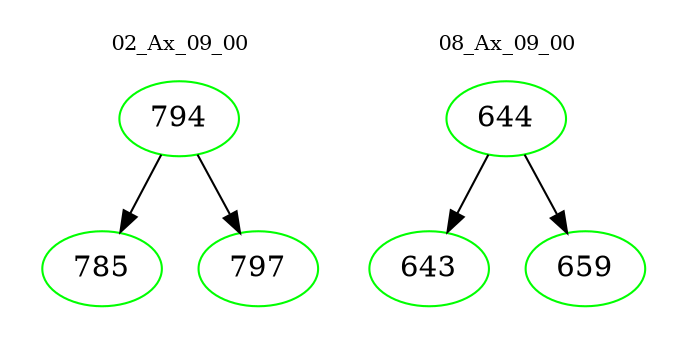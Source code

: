 digraph{
subgraph cluster_0 {
color = white
label = "02_Ax_09_00";
fontsize=10;
T0_794 [label="794", color="green"]
T0_794 -> T0_785 [color="black"]
T0_785 [label="785", color="green"]
T0_794 -> T0_797 [color="black"]
T0_797 [label="797", color="green"]
}
subgraph cluster_1 {
color = white
label = "08_Ax_09_00";
fontsize=10;
T1_644 [label="644", color="green"]
T1_644 -> T1_643 [color="black"]
T1_643 [label="643", color="green"]
T1_644 -> T1_659 [color="black"]
T1_659 [label="659", color="green"]
}
}
